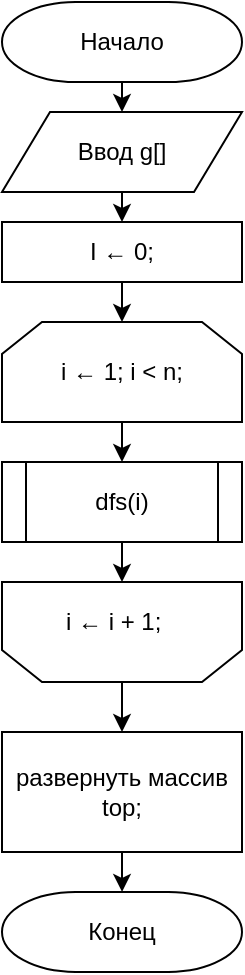 <mxfile version="10.5.3" type="device"><diagram id="bV1gWL8nEbKqHZ025eOW" name="Page-1"><mxGraphModel dx="797" dy="409" grid="1" gridSize="10" guides="1" tooltips="1" connect="1" arrows="1" fold="1" page="1" pageScale="1" pageWidth="827" pageHeight="1169" math="0" shadow="0"><root><mxCell id="0"/><mxCell id="1" parent="0"/><mxCell id="VZBVuiIQA74cNi_ZoS2W-1" style="edgeStyle=orthogonalEdgeStyle;rounded=0;orthogonalLoop=1;jettySize=auto;html=1;exitX=0.5;exitY=1;exitDx=0;exitDy=0;exitPerimeter=0;entryX=0.5;entryY=0;entryDx=0;entryDy=0;" edge="1" parent="1" source="VZBVuiIQA74cNi_ZoS2W-2" target="VZBVuiIQA74cNi_ZoS2W-24"><mxGeometry relative="1" as="geometry"/></mxCell><mxCell id="VZBVuiIQA74cNi_ZoS2W-2" value="Начало" style="strokeWidth=1;html=1;shape=mxgraph.flowchart.terminator;whiteSpace=wrap;" vertex="1" parent="1"><mxGeometry x="20" y="20" width="120" height="40" as="geometry"/></mxCell><mxCell id="VZBVuiIQA74cNi_ZoS2W-53" style="edgeStyle=orthogonalEdgeStyle;rounded=0;orthogonalLoop=1;jettySize=auto;html=1;exitX=0.5;exitY=1;exitDx=0;exitDy=0;entryX=0.5;entryY=0;entryDx=0;entryDy=0;" edge="1" parent="1" source="VZBVuiIQA74cNi_ZoS2W-24" target="VZBVuiIQA74cNi_ZoS2W-25"><mxGeometry relative="1" as="geometry"/></mxCell><mxCell id="VZBVuiIQA74cNi_ZoS2W-24" value="Ввод g[]" style="shape=parallelogram;perimeter=parallelogramPerimeter;whiteSpace=wrap;html=1;strokeWidth=1;" vertex="1" parent="1"><mxGeometry x="20" y="75" width="120" height="40" as="geometry"/></mxCell><mxCell id="VZBVuiIQA74cNi_ZoS2W-54" style="edgeStyle=orthogonalEdgeStyle;rounded=0;orthogonalLoop=1;jettySize=auto;html=1;exitX=0.5;exitY=1;exitDx=0;exitDy=0;entryX=0.5;entryY=0;entryDx=0;entryDy=0;" edge="1" parent="1" source="VZBVuiIQA74cNi_ZoS2W-25" target="VZBVuiIQA74cNi_ZoS2W-31"><mxGeometry relative="1" as="geometry"/></mxCell><mxCell id="VZBVuiIQA74cNi_ZoS2W-25" value="I ← 0;" style="rounded=0;whiteSpace=wrap;html=1;" vertex="1" parent="1"><mxGeometry x="20" y="130" width="120" height="30" as="geometry"/></mxCell><mxCell id="VZBVuiIQA74cNi_ZoS2W-59" style="edgeStyle=orthogonalEdgeStyle;rounded=0;orthogonalLoop=1;jettySize=auto;html=1;exitX=0.5;exitY=1;exitDx=0;exitDy=0;entryX=0.5;entryY=0;entryDx=0;entryDy=0;" edge="1" parent="1" source="VZBVuiIQA74cNi_ZoS2W-31" target="VZBVuiIQA74cNi_ZoS2W-58"><mxGeometry relative="1" as="geometry"/></mxCell><mxCell id="VZBVuiIQA74cNi_ZoS2W-31" value="i&amp;nbsp;&lt;span&gt;← 1; i &amp;lt; n;&lt;/span&gt;" style="shape=loopLimit;whiteSpace=wrap;html=1;strokeWidth=1;" vertex="1" parent="1"><mxGeometry x="20" y="180" width="120" height="50" as="geometry"/></mxCell><mxCell id="VZBVuiIQA74cNi_ZoS2W-64" style="edgeStyle=orthogonalEdgeStyle;rounded=0;orthogonalLoop=1;jettySize=auto;html=1;exitX=0.5;exitY=0;exitDx=0;exitDy=0;entryX=0.5;entryY=0;entryDx=0;entryDy=0;" edge="1" parent="1" source="VZBVuiIQA74cNi_ZoS2W-35" target="VZBVuiIQA74cNi_ZoS2W-61"><mxGeometry relative="1" as="geometry"/></mxCell><mxCell id="VZBVuiIQA74cNi_ZoS2W-35" value="" style="shape=loopLimit;whiteSpace=wrap;html=1;strokeWidth=1;rotation=-180;" vertex="1" parent="1"><mxGeometry x="20" y="310" width="120" height="50" as="geometry"/></mxCell><mxCell id="VZBVuiIQA74cNi_ZoS2W-38" value="&lt;span&gt;i&amp;nbsp;&lt;/span&gt;&lt;span&gt;← i + 1;&lt;/span&gt;" style="text;html=1;resizable=0;points=[];autosize=1;align=left;verticalAlign=top;spacingTop=-4;" vertex="1" parent="1"><mxGeometry x="50" y="320" width="60" height="20" as="geometry"/></mxCell><mxCell id="VZBVuiIQA74cNi_ZoS2W-60" style="edgeStyle=orthogonalEdgeStyle;rounded=0;orthogonalLoop=1;jettySize=auto;html=1;exitX=0.5;exitY=1;exitDx=0;exitDy=0;entryX=0.5;entryY=1;entryDx=0;entryDy=0;" edge="1" parent="1" source="VZBVuiIQA74cNi_ZoS2W-58" target="VZBVuiIQA74cNi_ZoS2W-35"><mxGeometry relative="1" as="geometry"/></mxCell><mxCell id="VZBVuiIQA74cNi_ZoS2W-58" value="dfs(i)" style="shape=process;whiteSpace=wrap;html=1;backgroundOutline=1;" vertex="1" parent="1"><mxGeometry x="20" y="250" width="120" height="40" as="geometry"/></mxCell><mxCell id="VZBVuiIQA74cNi_ZoS2W-65" style="edgeStyle=orthogonalEdgeStyle;rounded=0;orthogonalLoop=1;jettySize=auto;html=1;exitX=0.5;exitY=1;exitDx=0;exitDy=0;entryX=0.5;entryY=0;entryDx=0;entryDy=0;entryPerimeter=0;" edge="1" parent="1" source="VZBVuiIQA74cNi_ZoS2W-61" target="VZBVuiIQA74cNi_ZoS2W-62"><mxGeometry relative="1" as="geometry"/></mxCell><mxCell id="VZBVuiIQA74cNi_ZoS2W-61" value="развернуть массив top;" style="rounded=0;whiteSpace=wrap;html=1;" vertex="1" parent="1"><mxGeometry x="20" y="385" width="120" height="60" as="geometry"/></mxCell><mxCell id="VZBVuiIQA74cNi_ZoS2W-62" value="Конец" style="strokeWidth=1;html=1;shape=mxgraph.flowchart.terminator;whiteSpace=wrap;" vertex="1" parent="1"><mxGeometry x="20" y="464.952" width="120" height="40" as="geometry"/></mxCell></root></mxGraphModel></diagram></mxfile>